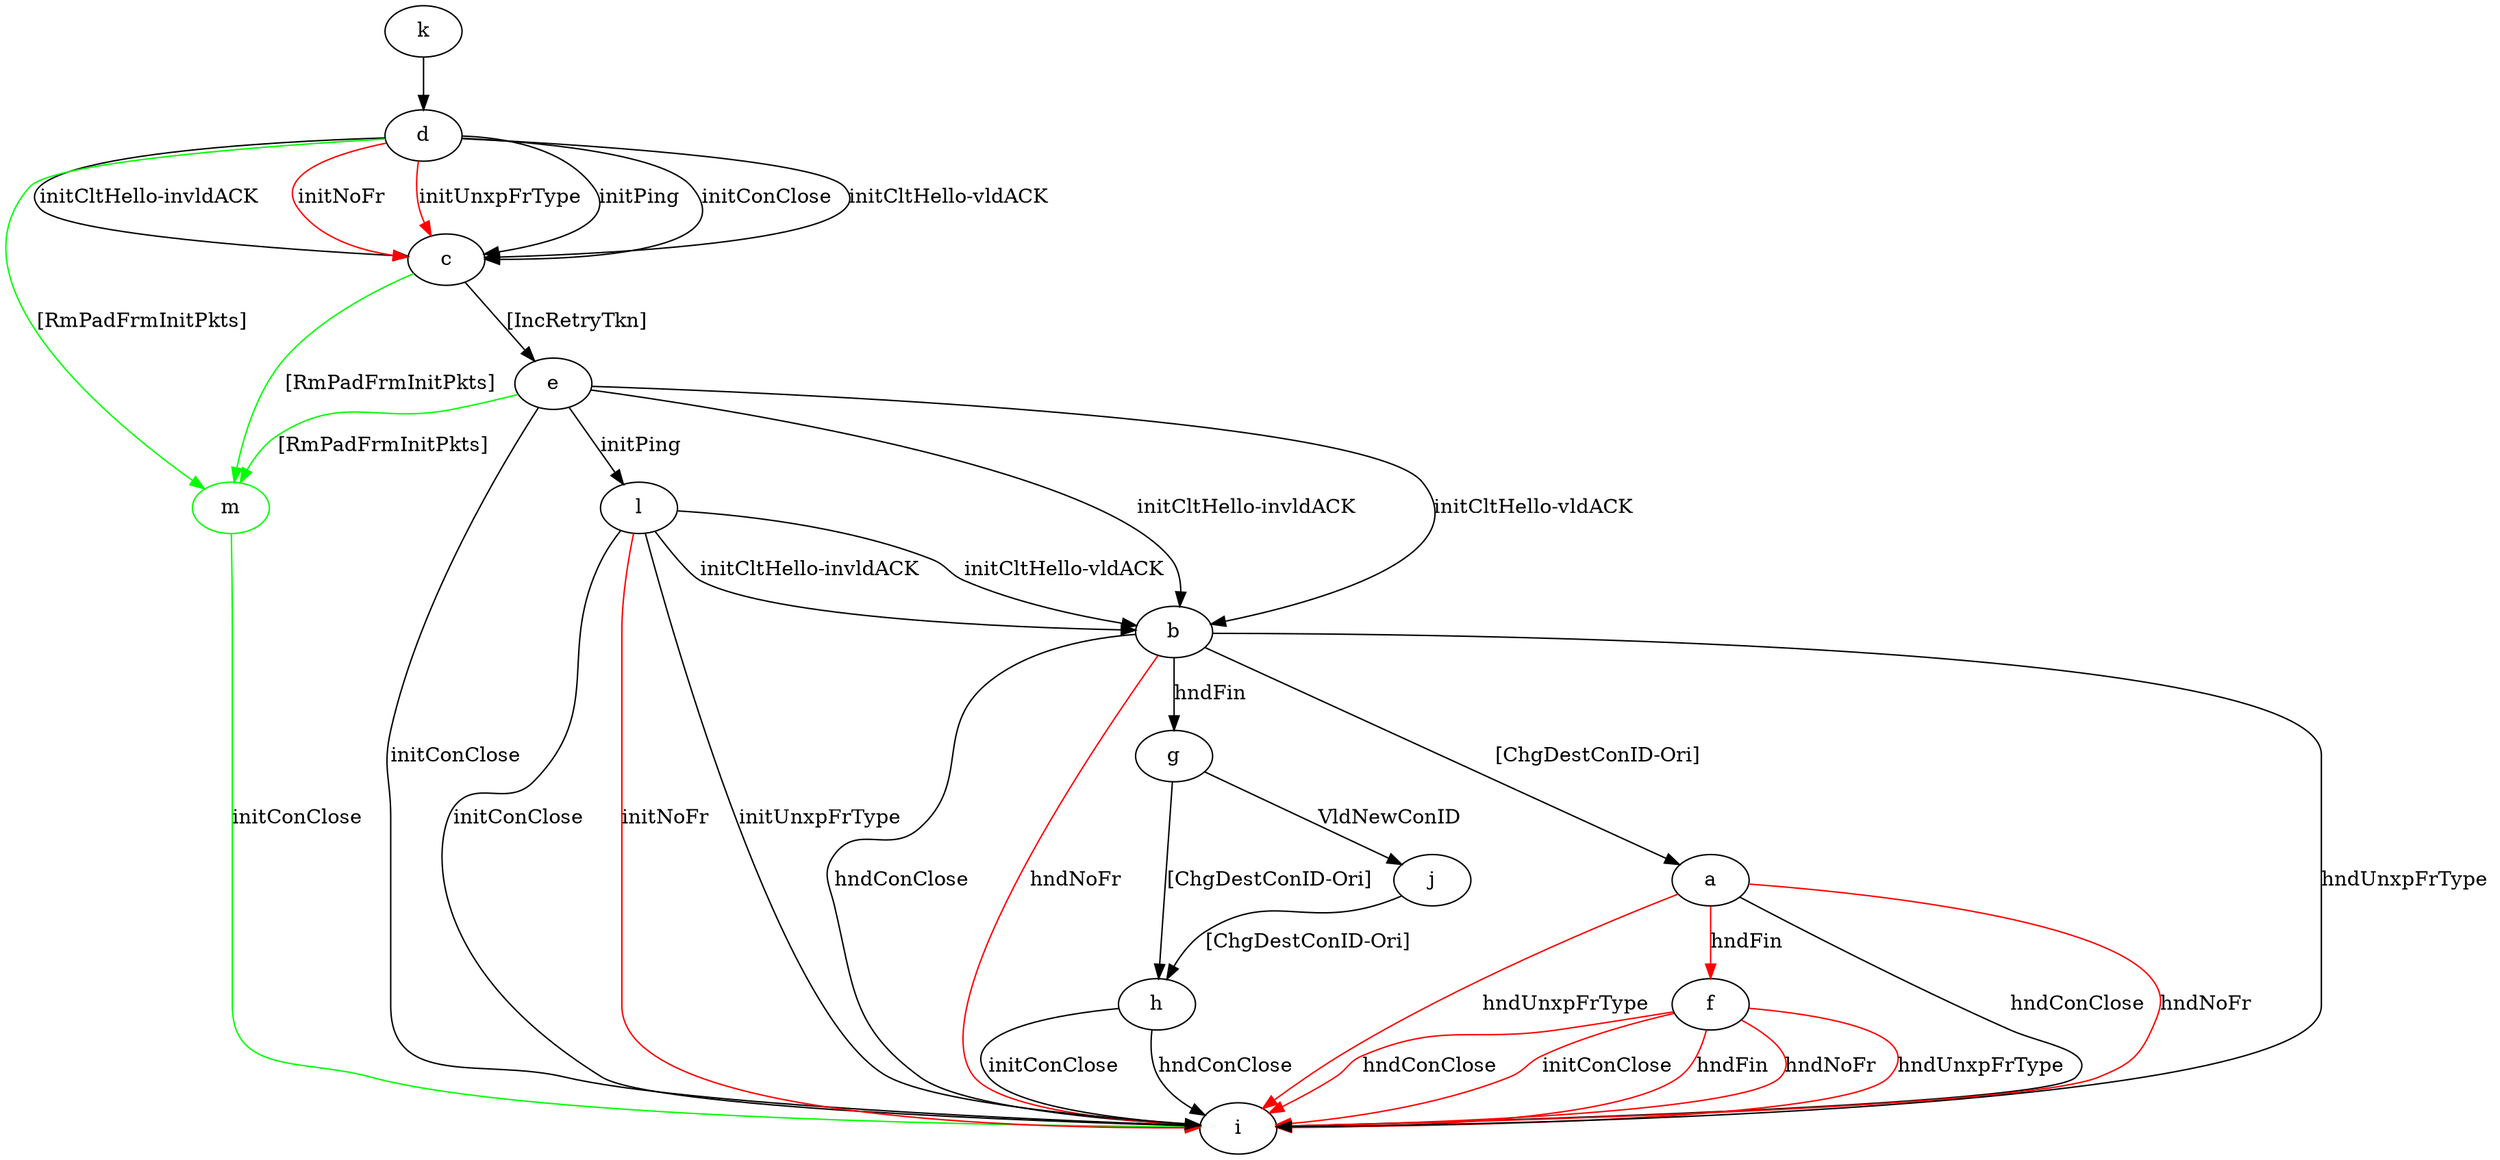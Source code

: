 digraph "" {
	a -> f	[key=0,
		color=red,
		label="hndFin "];
	a -> i	[key=0,
		label="hndConClose "];
	a -> i	[key=1,
		color=red,
		label="hndNoFr "];
	a -> i	[key=2,
		color=red,
		label="hndUnxpFrType "];
	b -> a	[key=0,
		label="[ChgDestConID-Ori] "];
	b -> g	[key=0,
		label="hndFin "];
	b -> i	[key=0,
		label="hndUnxpFrType "];
	b -> i	[key=1,
		label="hndConClose "];
	b -> i	[key=2,
		color=red,
		label="hndNoFr "];
	c -> e	[key=0,
		label="[IncRetryTkn] "];
	m	[color=green];
	c -> m	[key=0,
		color=green,
		label="[RmPadFrmInitPkts] "];
	d -> c	[key=0,
		label="initPing "];
	d -> c	[key=1,
		label="initConClose "];
	d -> c	[key=2,
		label="initCltHello-vldACK "];
	d -> c	[key=3,
		label="initCltHello-invldACK "];
	d -> c	[key=4,
		color=red,
		label="initNoFr "];
	d -> c	[key=5,
		color=red,
		label="initUnxpFrType "];
	d -> m	[key=0,
		color=green,
		label="[RmPadFrmInitPkts] "];
	e -> b	[key=0,
		label="initCltHello-vldACK "];
	e -> b	[key=1,
		label="initCltHello-invldACK "];
	e -> i	[key=0,
		label="initConClose "];
	e -> l	[key=0,
		label="initPing "];
	e -> m	[key=0,
		color=green,
		label="[RmPadFrmInitPkts] "];
	f -> i	[key=0,
		color=red,
		label="initConClose "];
	f -> i	[key=1,
		color=red,
		label="hndFin "];
	f -> i	[key=2,
		color=red,
		label="hndNoFr "];
	f -> i	[key=3,
		color=red,
		label="hndUnxpFrType "];
	f -> i	[key=4,
		color=red,
		label="hndConClose "];
	g -> h	[key=0,
		label="[ChgDestConID-Ori] "];
	g -> j	[key=0,
		label="VldNewConID "];
	h -> i	[key=0,
		label="initConClose "];
	h -> i	[key=1,
		label="hndConClose "];
	j -> h	[key=0,
		label="[ChgDestConID-Ori] "];
	k -> d	[key=0];
	l -> b	[key=0,
		label="initCltHello-vldACK "];
	l -> b	[key=1,
		label="initCltHello-invldACK "];
	l -> i	[key=0,
		label="initConClose "];
	l -> i	[key=1,
		label="initUnxpFrType "];
	l -> i	[key=2,
		color=red,
		label="initNoFr "];
	m -> i	[key=0,
		color=green,
		label="initConClose "];
}
